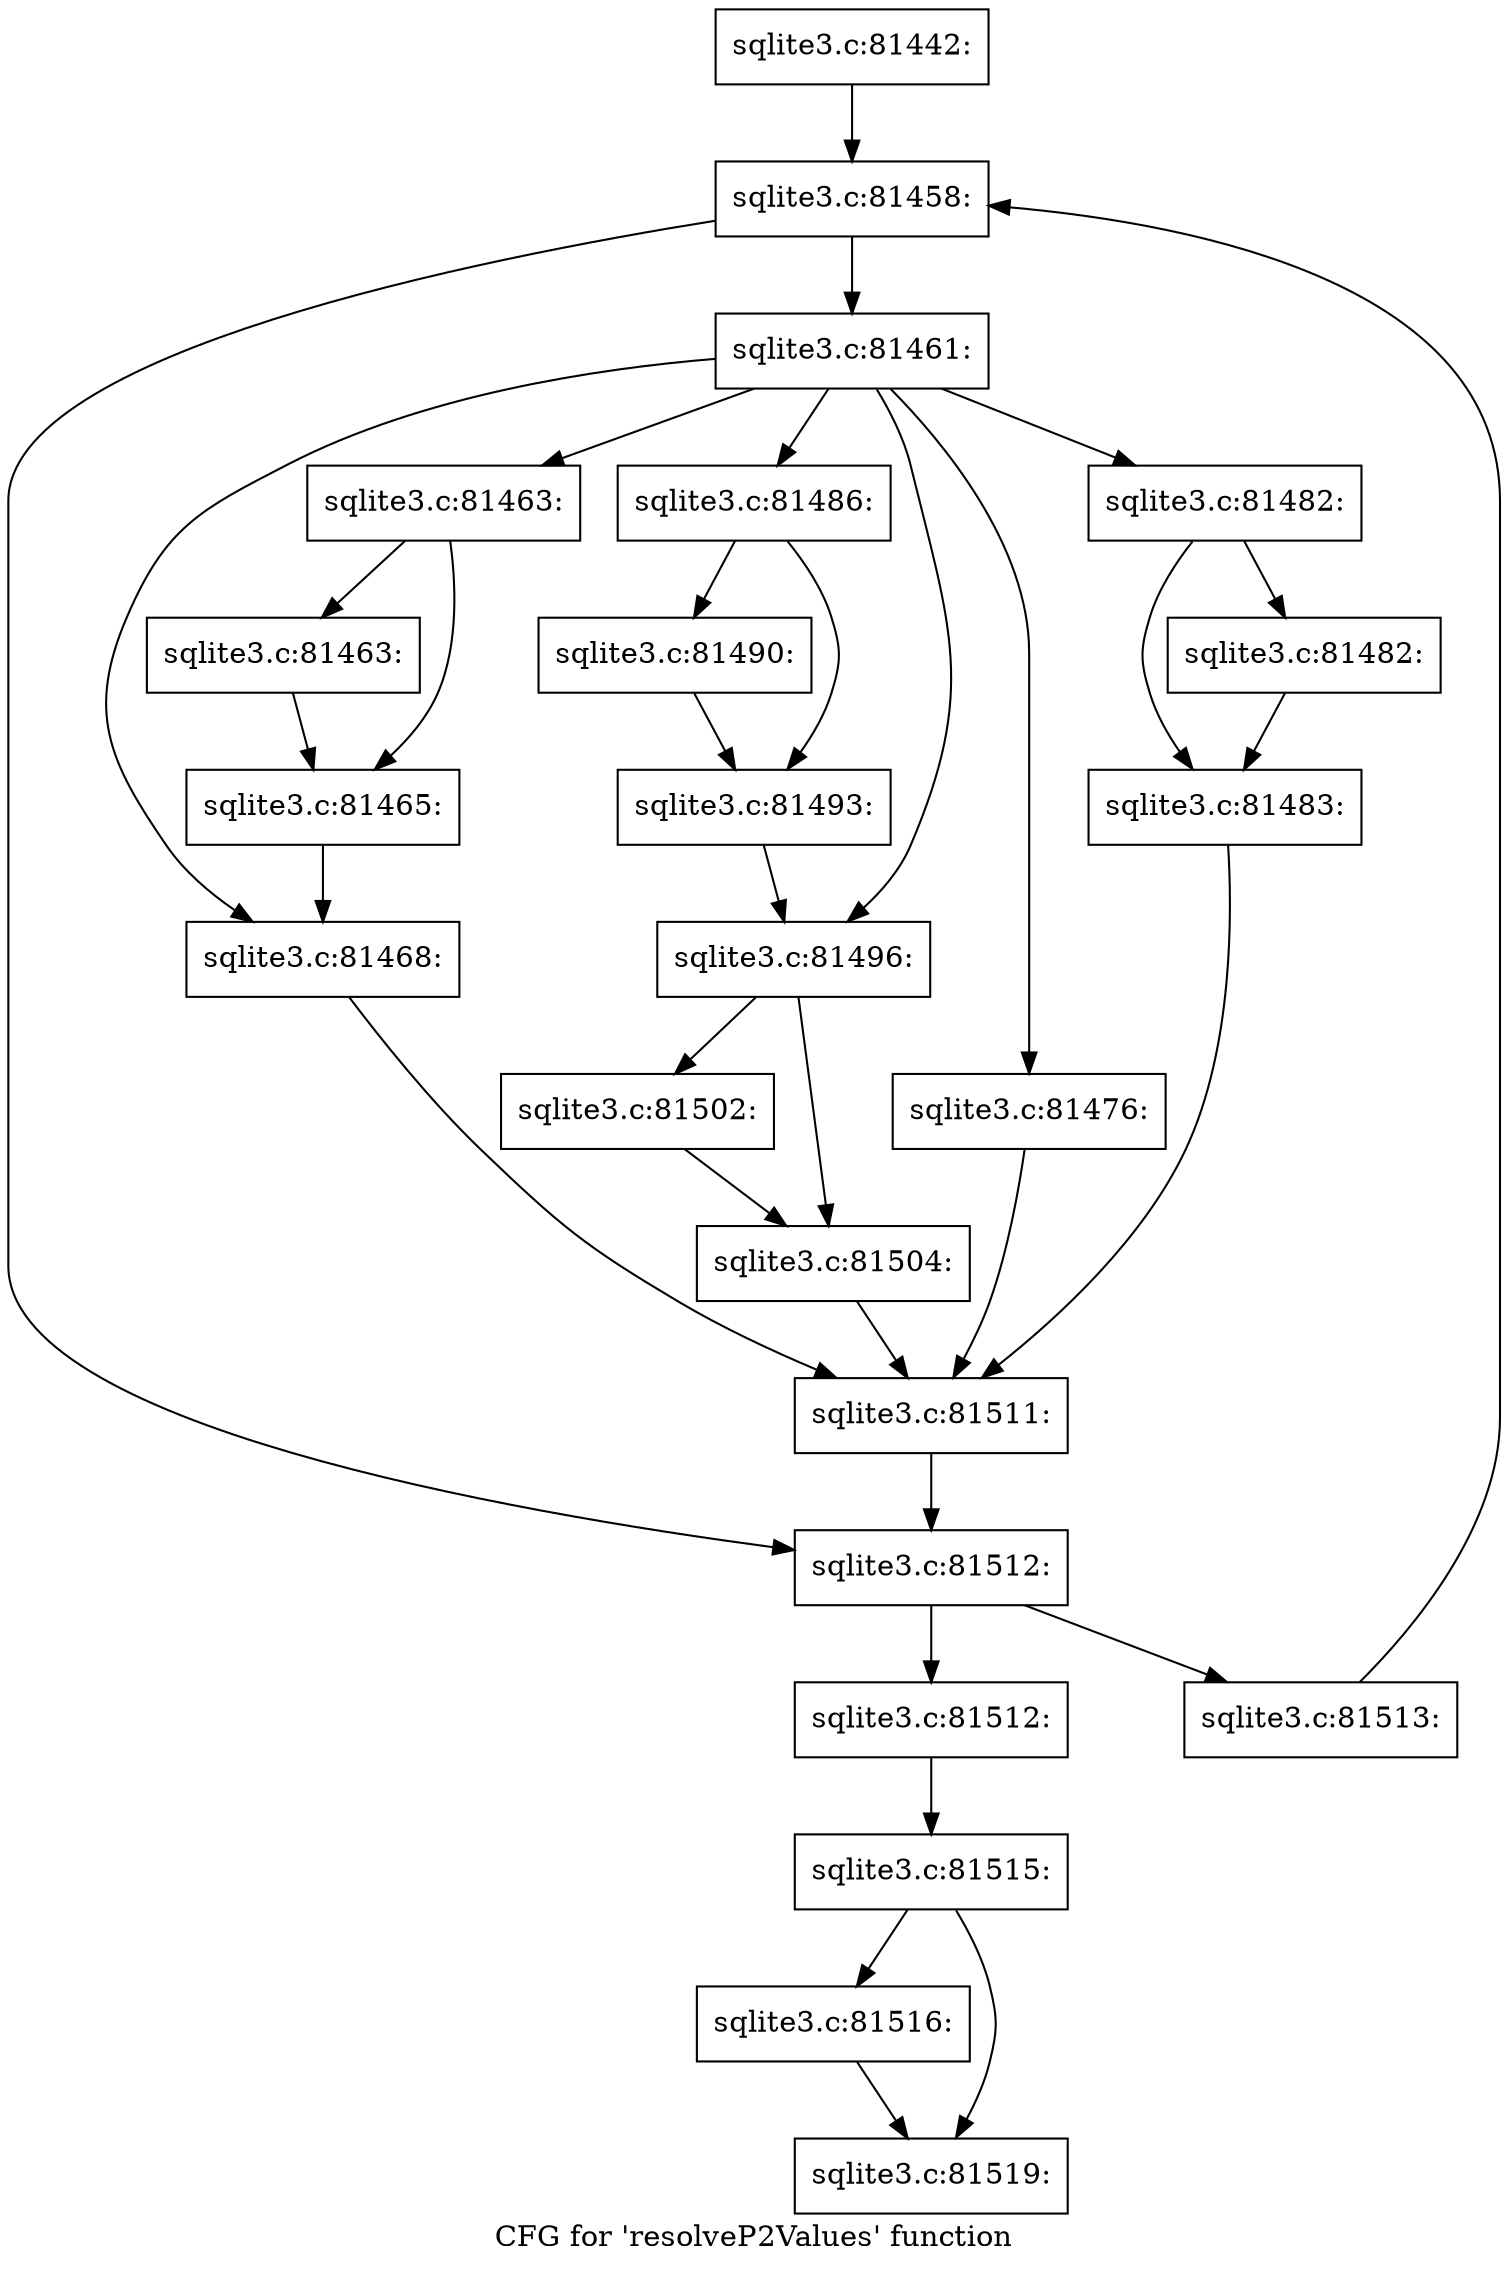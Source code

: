 digraph "CFG for 'resolveP2Values' function" {
	label="CFG for 'resolveP2Values' function";

	Node0x55c0f5ba65c0 [shape=record,label="{sqlite3.c:81442:}"];
	Node0x55c0f5ba65c0 -> Node0x55c0f861f210;
	Node0x55c0f861f210 [shape=record,label="{sqlite3.c:81458:}"];
	Node0x55c0f861f210 -> Node0x55c0f861f3e0;
	Node0x55c0f861f210 -> Node0x55c0f861f430;
	Node0x55c0f861f3e0 [shape=record,label="{sqlite3.c:81461:}"];
	Node0x55c0f861f3e0 -> Node0x55c0f861fbf0;
	Node0x55c0f861f3e0 -> Node0x55c0f861fd00;
	Node0x55c0f861f3e0 -> Node0x55c0f8620720;
	Node0x55c0f861f3e0 -> Node0x55c0f8620d60;
	Node0x55c0f861f3e0 -> Node0x55c0f86216b0;
	Node0x55c0f861f3e0 -> Node0x55c0f8622150;
	Node0x55c0f861fd00 [shape=record,label="{sqlite3.c:81463:}"];
	Node0x55c0f861fd00 -> Node0x55c0f861fe60;
	Node0x55c0f861fd00 -> Node0x55c0f861feb0;
	Node0x55c0f861fe60 [shape=record,label="{sqlite3.c:81463:}"];
	Node0x55c0f861fe60 -> Node0x55c0f861feb0;
	Node0x55c0f861feb0 [shape=record,label="{sqlite3.c:81465:}"];
	Node0x55c0f861feb0 -> Node0x55c0f8620720;
	Node0x55c0f8620720 [shape=record,label="{sqlite3.c:81468:}"];
	Node0x55c0f8620720 -> Node0x55c0f861f9a0;
	Node0x55c0f8620d60 [shape=record,label="{sqlite3.c:81476:}"];
	Node0x55c0f8620d60 -> Node0x55c0f861f9a0;
	Node0x55c0f86216b0 [shape=record,label="{sqlite3.c:81482:}"];
	Node0x55c0f86216b0 -> Node0x55c0f8621810;
	Node0x55c0f86216b0 -> Node0x55c0f8621860;
	Node0x55c0f8621810 [shape=record,label="{sqlite3.c:81482:}"];
	Node0x55c0f8621810 -> Node0x55c0f8621860;
	Node0x55c0f8621860 [shape=record,label="{sqlite3.c:81483:}"];
	Node0x55c0f8621860 -> Node0x55c0f861f9a0;
	Node0x55c0f8622150 [shape=record,label="{sqlite3.c:81486:}"];
	Node0x55c0f8622150 -> Node0x55c0f86229f0;
	Node0x55c0f8622150 -> Node0x55c0f8622a40;
	Node0x55c0f86229f0 [shape=record,label="{sqlite3.c:81490:}"];
	Node0x55c0f86229f0 -> Node0x55c0f8622a40;
	Node0x55c0f8622a40 [shape=record,label="{sqlite3.c:81493:}"];
	Node0x55c0f8622a40 -> Node0x55c0f861fbf0;
	Node0x55c0f861fbf0 [shape=record,label="{sqlite3.c:81496:}"];
	Node0x55c0f861fbf0 -> Node0x55c0f8623150;
	Node0x55c0f861fbf0 -> Node0x55c0f86231a0;
	Node0x55c0f8623150 [shape=record,label="{sqlite3.c:81502:}"];
	Node0x55c0f8623150 -> Node0x55c0f86231a0;
	Node0x55c0f86231a0 [shape=record,label="{sqlite3.c:81504:}"];
	Node0x55c0f86231a0 -> Node0x55c0f861f9a0;
	Node0x55c0f861f9a0 [shape=record,label="{sqlite3.c:81511:}"];
	Node0x55c0f861f9a0 -> Node0x55c0f861f430;
	Node0x55c0f861f430 [shape=record,label="{sqlite3.c:81512:}"];
	Node0x55c0f861f430 -> Node0x55c0f8624160;
	Node0x55c0f861f430 -> Node0x55c0f86241b0;
	Node0x55c0f8624160 [shape=record,label="{sqlite3.c:81512:}"];
	Node0x55c0f8624160 -> Node0x55c0f861f190;
	Node0x55c0f86241b0 [shape=record,label="{sqlite3.c:81513:}"];
	Node0x55c0f86241b0 -> Node0x55c0f861f210;
	Node0x55c0f861f190 [shape=record,label="{sqlite3.c:81515:}"];
	Node0x55c0f861f190 -> Node0x55c0f861f030;
	Node0x55c0f861f190 -> Node0x55c0f8624ae0;
	Node0x55c0f861f030 [shape=record,label="{sqlite3.c:81516:}"];
	Node0x55c0f861f030 -> Node0x55c0f8624ae0;
	Node0x55c0f8624ae0 [shape=record,label="{sqlite3.c:81519:}"];
}
